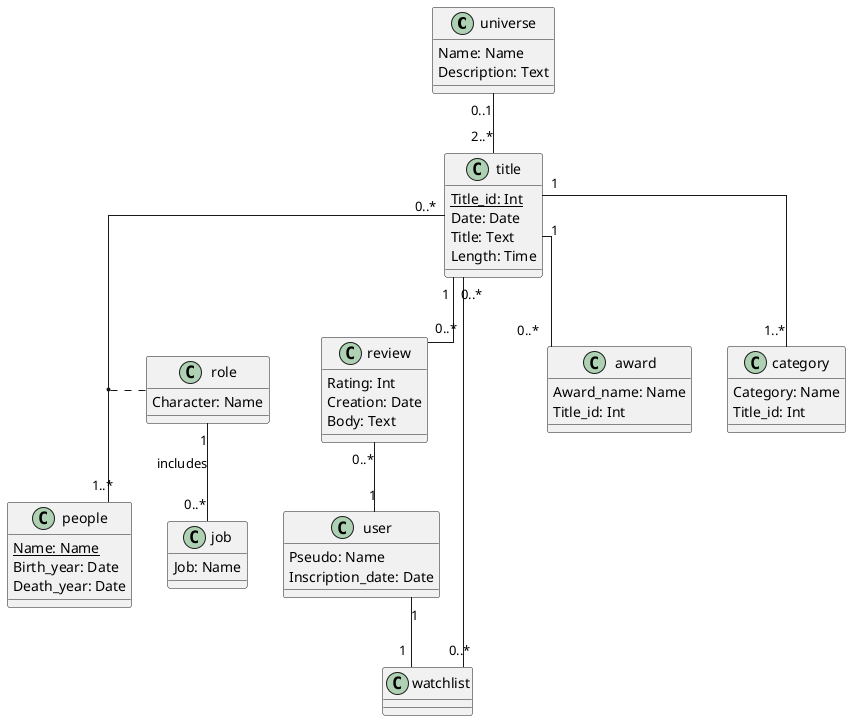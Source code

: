 @startuml
skinparam linetype ortho

class universe {
    Name: Name
    Description: Text
}

class title {
    <U>Title_id: Int
    Date: Date
    Title: Text
    Length: Time
}

class award {
    Award_name: Name
    Title_id: Int
}

class category {
    Category: Name
    Title_id: Int
}

class people {
    <U>Name: Name
    Birth_year: Date
    Death_year: Date
}

class watchlist {
}

class user {
    Pseudo: Name
    Inscription_date: Date
}

class review {
    Rating: Int
    Creation: Date
    Body: Text
}

class role {
    Character: Name
}

class job {
    Job: Name
}

universe "0..1" -- "2..*" title
title "0..*" -- "1..*" people
title "1" -- "0..*" review
title "1" -- "0..*" award
title "1" -- "1..*" category
review "0..*" -- "1" user
user "1" -- "1" watchlist
watchlist "0..*" -- "0..*" title
role "1" -- "0..*" job : includes

(title, people) .. role
@enduml
